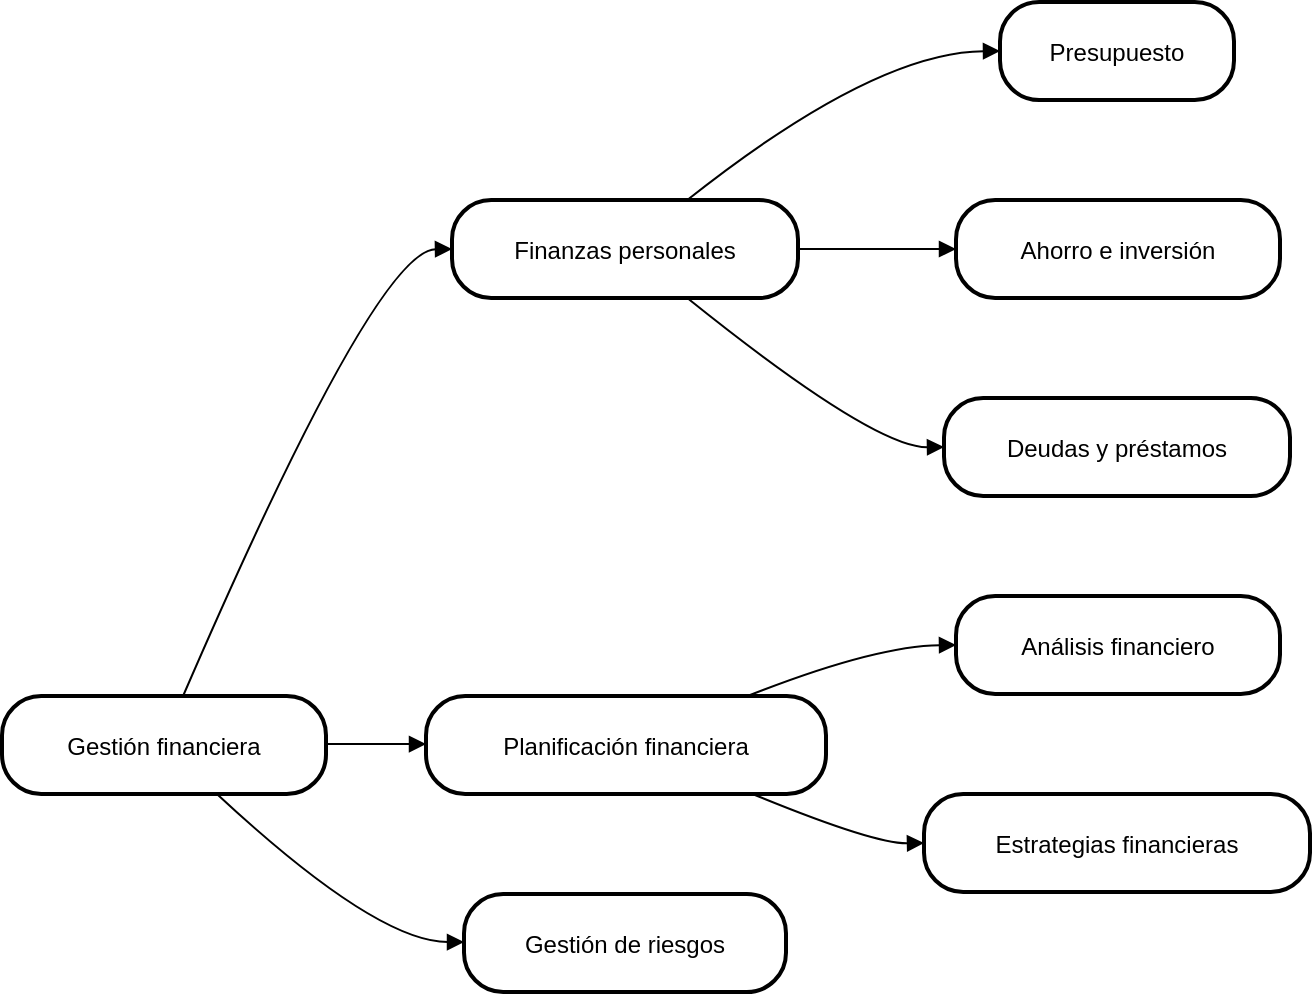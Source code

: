 <mxfile version="24.7.17">
  <diagram name="Página-1" id="MntNSDShAnepk5v_WdTk">
    <mxGraphModel>
      <root>
        <mxCell id="0" />
        <mxCell id="1" parent="0" />
        <mxCell id="2" value="Gestión financiera" style="rounded=1;arcSize=40;strokeWidth=2" vertex="1" parent="1">
          <mxGeometry x="8" y="355" width="162" height="49" as="geometry" />
        </mxCell>
        <mxCell id="3" value="Finanzas personales" style="rounded=1;arcSize=40;strokeWidth=2" vertex="1" parent="1">
          <mxGeometry x="233" y="107" width="173" height="49" as="geometry" />
        </mxCell>
        <mxCell id="4" value="Planificación financiera" style="rounded=1;arcSize=40;strokeWidth=2" vertex="1" parent="1">
          <mxGeometry x="220" y="355" width="200" height="49" as="geometry" />
        </mxCell>
        <mxCell id="5" value="Presupuesto" style="rounded=1;arcSize=40;strokeWidth=2" vertex="1" parent="1">
          <mxGeometry x="507" y="8" width="117" height="49" as="geometry" />
        </mxCell>
        <mxCell id="6" value="Ahorro e inversión" style="rounded=1;arcSize=40;strokeWidth=2" vertex="1" parent="1">
          <mxGeometry x="485" y="107" width="162" height="49" as="geometry" />
        </mxCell>
        <mxCell id="7" value="Deudas y préstamos" style="rounded=1;arcSize=40;strokeWidth=2" vertex="1" parent="1">
          <mxGeometry x="479" y="206" width="173" height="49" as="geometry" />
        </mxCell>
        <mxCell id="8" value="Análisis financiero" style="rounded=1;arcSize=40;strokeWidth=2" vertex="1" parent="1">
          <mxGeometry x="485" y="305" width="162" height="49" as="geometry" />
        </mxCell>
        <mxCell id="9" value="Estrategias financieras" style="rounded=1;arcSize=40;strokeWidth=2" vertex="1" parent="1">
          <mxGeometry x="469" y="404" width="193" height="49" as="geometry" />
        </mxCell>
        <mxCell id="10" value="Gestión de riesgos" style="rounded=1;arcSize=40;strokeWidth=2" vertex="1" parent="1">
          <mxGeometry x="239" y="454" width="161" height="49" as="geometry" />
        </mxCell>
        <mxCell id="11" value="" style="curved=1;startArrow=none;endArrow=block;exitX=0.56;exitY=-0.01;entryX=0;entryY=0.5;" edge="1" parent="1" source="2" target="3">
          <mxGeometry relative="1" as="geometry">
            <Array as="points">
              <mxPoint x="195" y="132" />
            </Array>
          </mxGeometry>
        </mxCell>
        <mxCell id="12" value="" style="curved=1;startArrow=none;endArrow=block;exitX=1;exitY=0.49;entryX=0;entryY=0.49;" edge="1" parent="1" source="2" target="4">
          <mxGeometry relative="1" as="geometry">
            <Array as="points" />
          </mxGeometry>
        </mxCell>
        <mxCell id="13" value="" style="curved=1;startArrow=none;endArrow=block;exitX=0.68;exitY=0;entryX=0;entryY=0.5;" edge="1" parent="1" source="3" target="5">
          <mxGeometry relative="1" as="geometry">
            <Array as="points">
              <mxPoint x="444" y="33" />
            </Array>
          </mxGeometry>
        </mxCell>
        <mxCell id="14" value="" style="curved=1;startArrow=none;endArrow=block;exitX=1;exitY=0.5;entryX=0;entryY=0.5;" edge="1" parent="1" source="3" target="6">
          <mxGeometry relative="1" as="geometry">
            <Array as="points" />
          </mxGeometry>
        </mxCell>
        <mxCell id="15" value="" style="curved=1;startArrow=none;endArrow=block;exitX=0.68;exitY=1;entryX=0;entryY=0.5;" edge="1" parent="1" source="3" target="7">
          <mxGeometry relative="1" as="geometry">
            <Array as="points">
              <mxPoint x="444" y="231" />
            </Array>
          </mxGeometry>
        </mxCell>
        <mxCell id="16" value="" style="curved=1;startArrow=none;endArrow=block;exitX=0.81;exitY=-0.01;entryX=0;entryY=0.5;" edge="1" parent="1" source="4" target="8">
          <mxGeometry relative="1" as="geometry">
            <Array as="points">
              <mxPoint x="444" y="330" />
            </Array>
          </mxGeometry>
        </mxCell>
        <mxCell id="17" value="" style="curved=1;startArrow=none;endArrow=block;exitX=0.81;exitY=0.99;entryX=0;entryY=0.5;" edge="1" parent="1" source="4" target="9">
          <mxGeometry relative="1" as="geometry">
            <Array as="points">
              <mxPoint x="444" y="429" />
            </Array>
          </mxGeometry>
        </mxCell>
        <mxCell id="18" value="" style="curved=1;startArrow=none;endArrow=block;exitX=0.66;exitY=0.99;entryX=0;entryY=0.49;" edge="1" parent="1" source="2" target="10">
          <mxGeometry relative="1" as="geometry">
            <Array as="points">
              <mxPoint x="195" y="478" />
            </Array>
          </mxGeometry>
        </mxCell>
      </root>
    </mxGraphModel>
  </diagram>
</mxfile>
